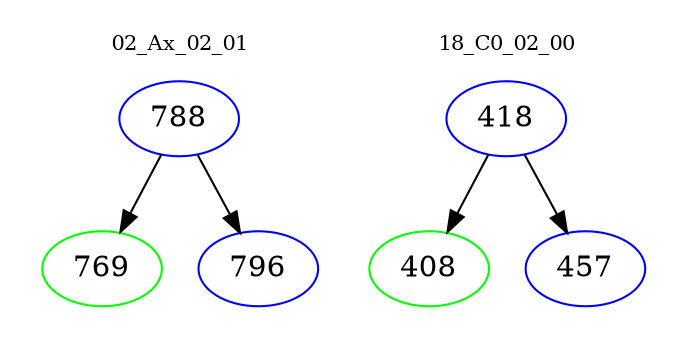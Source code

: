 digraph{
subgraph cluster_0 {
color = white
label = "02_Ax_02_01";
fontsize=10;
T0_788 [label="788", color="blue"]
T0_788 -> T0_769 [color="black"]
T0_769 [label="769", color="green"]
T0_788 -> T0_796 [color="black"]
T0_796 [label="796", color="blue"]
}
subgraph cluster_1 {
color = white
label = "18_C0_02_00";
fontsize=10;
T1_418 [label="418", color="blue"]
T1_418 -> T1_408 [color="black"]
T1_408 [label="408", color="green"]
T1_418 -> T1_457 [color="black"]
T1_457 [label="457", color="blue"]
}
}
